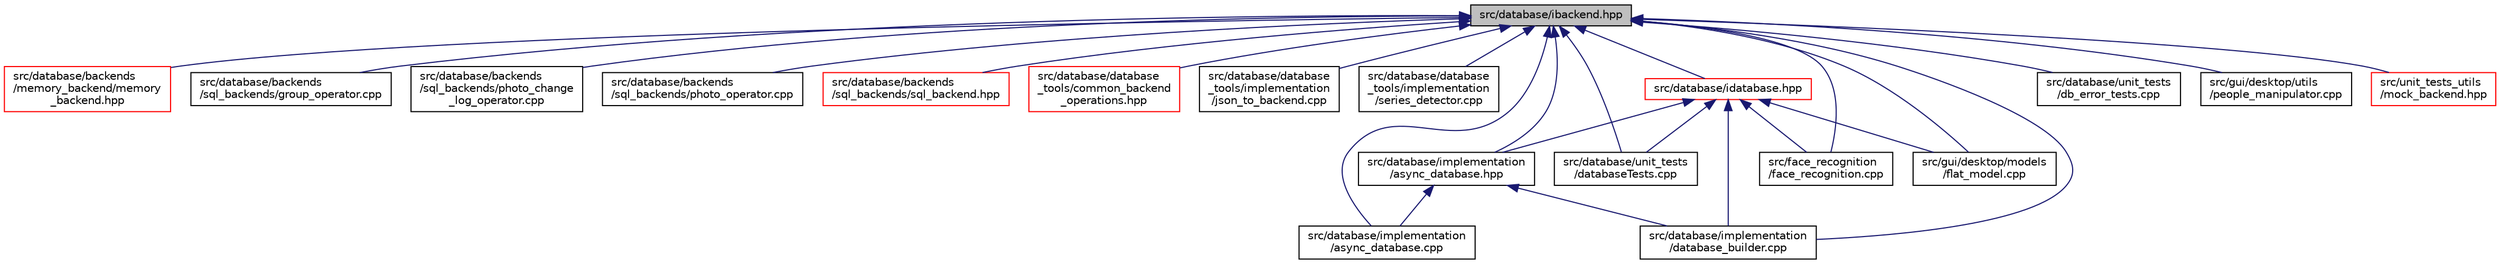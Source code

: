 digraph "src/database/ibackend.hpp"
{
 // LATEX_PDF_SIZE
  edge [fontname="Helvetica",fontsize="10",labelfontname="Helvetica",labelfontsize="10"];
  node [fontname="Helvetica",fontsize="10",shape=record];
  Node1 [label="src/database/ibackend.hpp",height=0.2,width=0.4,color="black", fillcolor="grey75", style="filled", fontcolor="black",tooltip=" "];
  Node1 -> Node2 [dir="back",color="midnightblue",fontsize="10",style="solid",fontname="Helvetica"];
  Node2 [label="src/database/backends\l/memory_backend/memory\l_backend.hpp",height=0.2,width=0.4,color="red", fillcolor="white", style="filled",URL="$memory__backend_8hpp.html",tooltip=" "];
  Node1 -> Node21 [dir="back",color="midnightblue",fontsize="10",style="solid",fontname="Helvetica"];
  Node21 [label="src/database/backends\l/sql_backends/group_operator.cpp",height=0.2,width=0.4,color="black", fillcolor="white", style="filled",URL="$group__operator_8cpp.html",tooltip=" "];
  Node1 -> Node22 [dir="back",color="midnightblue",fontsize="10",style="solid",fontname="Helvetica"];
  Node22 [label="src/database/backends\l/sql_backends/photo_change\l_log_operator.cpp",height=0.2,width=0.4,color="black", fillcolor="white", style="filled",URL="$photo__change__log__operator_8cpp.html",tooltip=" "];
  Node1 -> Node23 [dir="back",color="midnightblue",fontsize="10",style="solid",fontname="Helvetica"];
  Node23 [label="src/database/backends\l/sql_backends/photo_operator.cpp",height=0.2,width=0.4,color="black", fillcolor="white", style="filled",URL="$photo__operator_8cpp.html",tooltip=" "];
  Node1 -> Node24 [dir="back",color="midnightblue",fontsize="10",style="solid",fontname="Helvetica"];
  Node24 [label="src/database/backends\l/sql_backends/sql_backend.hpp",height=0.2,width=0.4,color="red", fillcolor="white", style="filled",URL="$sql__backend_8hpp.html",tooltip=" "];
  Node1 -> Node30 [dir="back",color="midnightblue",fontsize="10",style="solid",fontname="Helvetica"];
  Node30 [label="src/database/database\l_tools/common_backend\l_operations.hpp",height=0.2,width=0.4,color="red", fillcolor="white", style="filled",URL="$common__backend__operations_8hpp.html",tooltip=" "];
  Node1 -> Node31 [dir="back",color="midnightblue",fontsize="10",style="solid",fontname="Helvetica"];
  Node31 [label="src/database/database\l_tools/implementation\l/json_to_backend.cpp",height=0.2,width=0.4,color="black", fillcolor="white", style="filled",URL="$json__to__backend_8cpp.html",tooltip=" "];
  Node1 -> Node32 [dir="back",color="midnightblue",fontsize="10",style="solid",fontname="Helvetica"];
  Node32 [label="src/database/database\l_tools/implementation\l/series_detector.cpp",height=0.2,width=0.4,color="black", fillcolor="white", style="filled",URL="$series__detector_8cpp.html",tooltip=" "];
  Node1 -> Node33 [dir="back",color="midnightblue",fontsize="10",style="solid",fontname="Helvetica"];
  Node33 [label="src/database/idatabase.hpp",height=0.2,width=0.4,color="red", fillcolor="white", style="filled",URL="$idatabase_8hpp.html",tooltip=" "];
  Node33 -> Node69 [dir="back",color="midnightblue",fontsize="10",style="solid",fontname="Helvetica"];
  Node69 [label="src/database/implementation\l/async_database.hpp",height=0.2,width=0.4,color="black", fillcolor="white", style="filled",URL="$async__database_8hpp.html",tooltip=" "];
  Node69 -> Node70 [dir="back",color="midnightblue",fontsize="10",style="solid",fontname="Helvetica"];
  Node70 [label="src/database/implementation\l/async_database.cpp",height=0.2,width=0.4,color="black", fillcolor="white", style="filled",URL="$async__database_8cpp.html",tooltip=" "];
  Node69 -> Node59 [dir="back",color="midnightblue",fontsize="10",style="solid",fontname="Helvetica"];
  Node59 [label="src/database/implementation\l/database_builder.cpp",height=0.2,width=0.4,color="black", fillcolor="white", style="filled",URL="$database__builder_8cpp.html",tooltip=" "];
  Node33 -> Node59 [dir="back",color="midnightblue",fontsize="10",style="solid",fontname="Helvetica"];
  Node33 -> Node72 [dir="back",color="midnightblue",fontsize="10",style="solid",fontname="Helvetica"];
  Node72 [label="src/database/unit_tests\l/databaseTests.cpp",height=0.2,width=0.4,color="black", fillcolor="white", style="filled",URL="$database_tests_8cpp.html",tooltip=" "];
  Node33 -> Node73 [dir="back",color="midnightblue",fontsize="10",style="solid",fontname="Helvetica"];
  Node73 [label="src/face_recognition\l/face_recognition.cpp",height=0.2,width=0.4,color="black", fillcolor="white", style="filled",URL="$face__recognition_8cpp.html",tooltip=" "];
  Node33 -> Node78 [dir="back",color="midnightblue",fontsize="10",style="solid",fontname="Helvetica"];
  Node78 [label="src/gui/desktop/models\l/flat_model.cpp",height=0.2,width=0.4,color="black", fillcolor="white", style="filled",URL="$flat__model_8cpp.html",tooltip=" "];
  Node1 -> Node70 [dir="back",color="midnightblue",fontsize="10",style="solid",fontname="Helvetica"];
  Node1 -> Node69 [dir="back",color="midnightblue",fontsize="10",style="solid",fontname="Helvetica"];
  Node1 -> Node59 [dir="back",color="midnightblue",fontsize="10",style="solid",fontname="Helvetica"];
  Node1 -> Node72 [dir="back",color="midnightblue",fontsize="10",style="solid",fontname="Helvetica"];
  Node1 -> Node104 [dir="back",color="midnightblue",fontsize="10",style="solid",fontname="Helvetica"];
  Node104 [label="src/database/unit_tests\l/db_error_tests.cpp",height=0.2,width=0.4,color="black", fillcolor="white", style="filled",URL="$db__error__tests_8cpp.html",tooltip=" "];
  Node1 -> Node73 [dir="back",color="midnightblue",fontsize="10",style="solid",fontname="Helvetica"];
  Node1 -> Node78 [dir="back",color="midnightblue",fontsize="10",style="solid",fontname="Helvetica"];
  Node1 -> Node38 [dir="back",color="midnightblue",fontsize="10",style="solid",fontname="Helvetica"];
  Node38 [label="src/gui/desktop/utils\l/people_manipulator.cpp",height=0.2,width=0.4,color="black", fillcolor="white", style="filled",URL="$people__manipulator_8cpp.html",tooltip=" "];
  Node1 -> Node105 [dir="back",color="midnightblue",fontsize="10",style="solid",fontname="Helvetica"];
  Node105 [label="src/unit_tests_utils\l/mock_backend.hpp",height=0.2,width=0.4,color="red", fillcolor="white", style="filled",URL="$mock__backend_8hpp.html",tooltip=" "];
}
